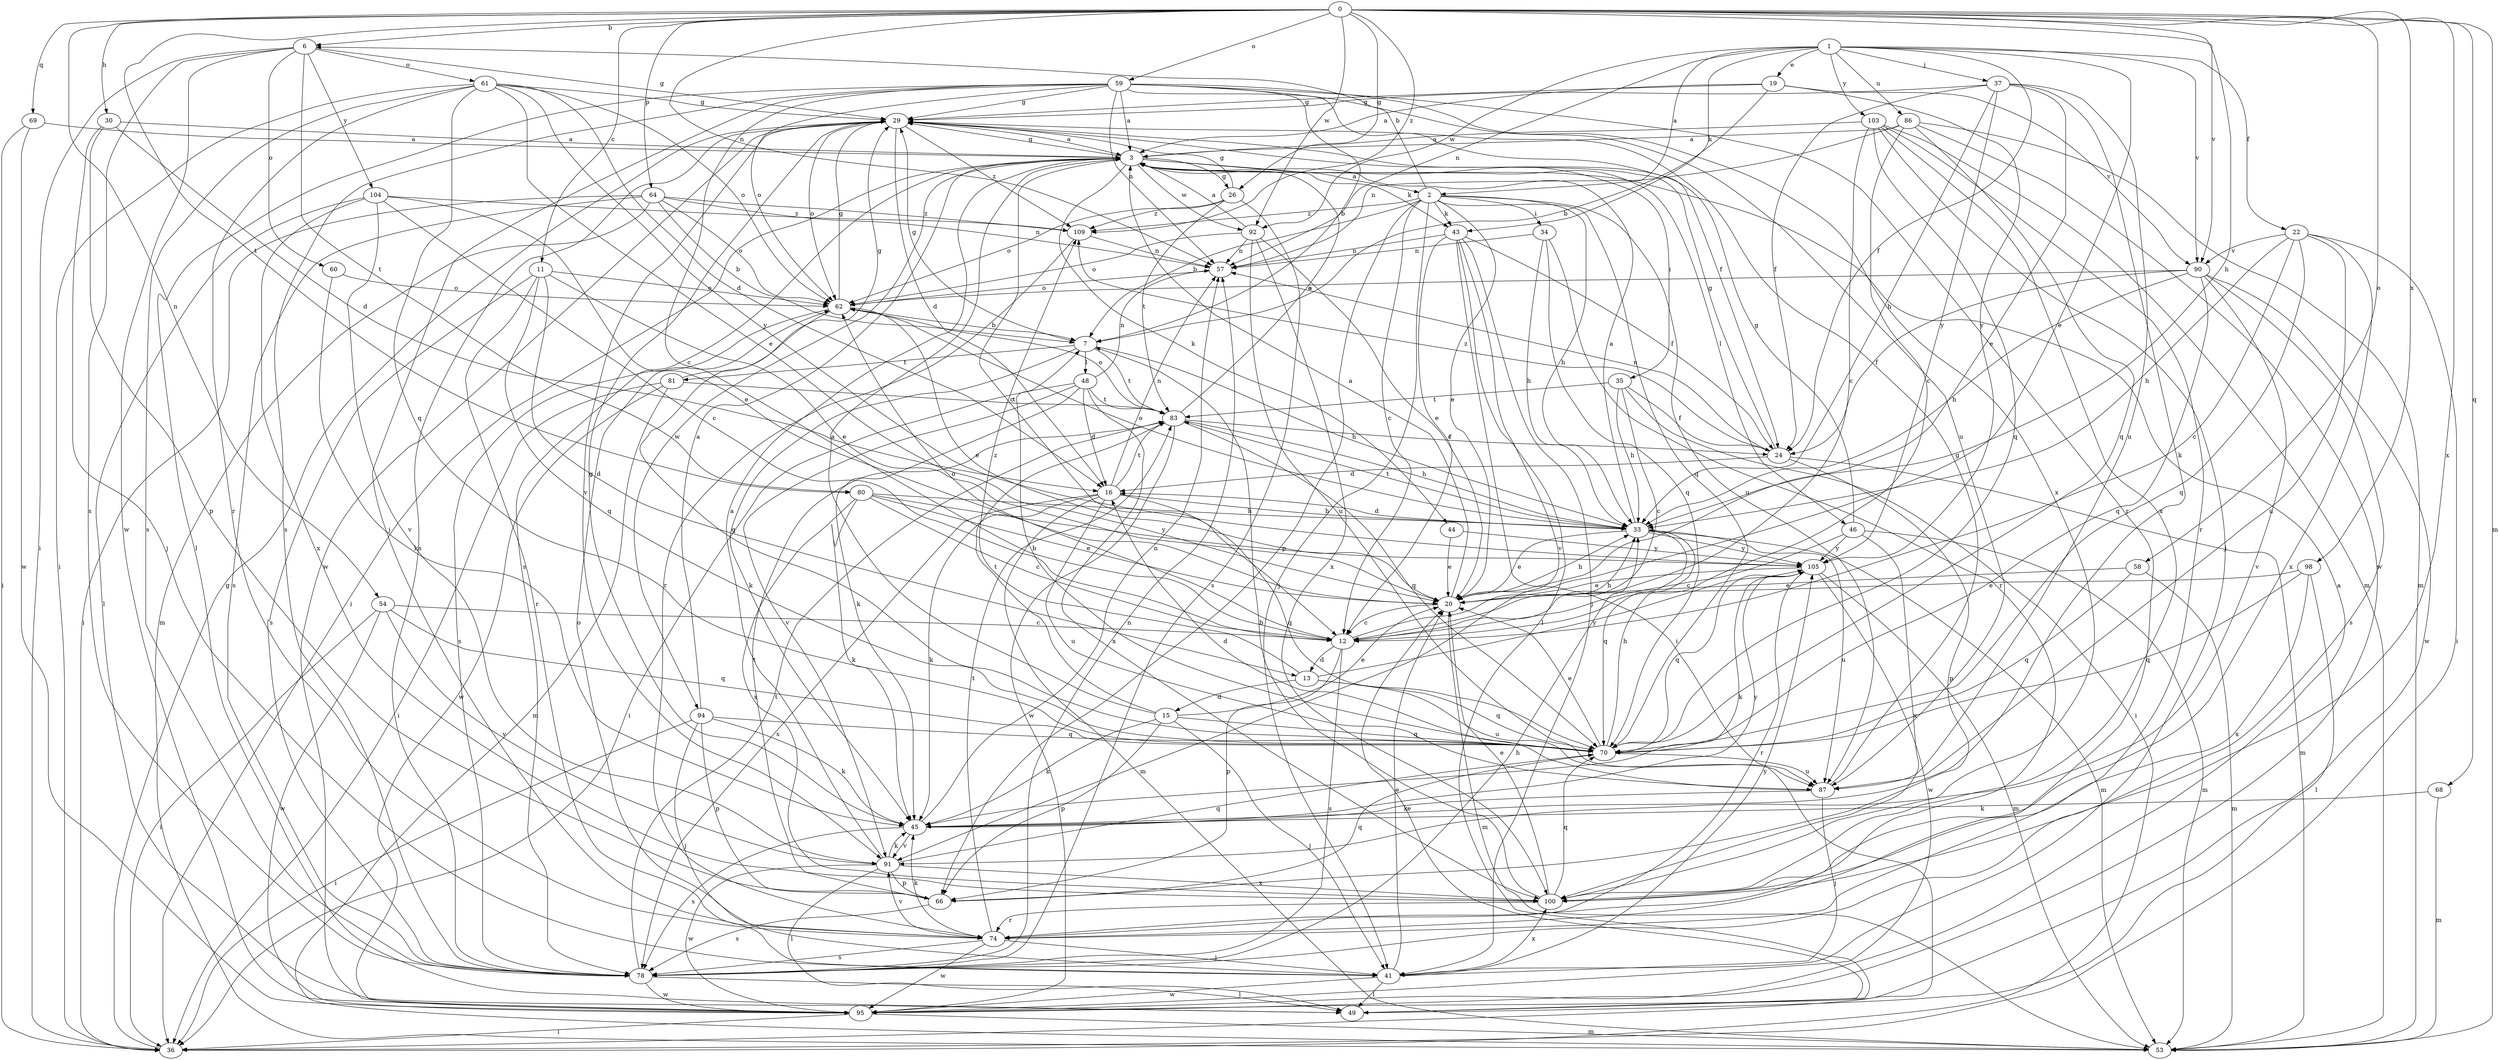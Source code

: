 strict digraph  {
0;
1;
2;
3;
6;
7;
11;
12;
13;
15;
16;
19;
20;
22;
24;
26;
29;
30;
33;
34;
35;
36;
37;
41;
43;
44;
45;
46;
48;
49;
53;
54;
57;
58;
59;
60;
61;
62;
64;
66;
68;
69;
70;
74;
78;
80;
81;
83;
86;
87;
90;
91;
92;
94;
95;
98;
100;
103;
104;
105;
109;
0 -> 6  [label=b];
0 -> 11  [label=c];
0 -> 26  [label=g];
0 -> 30  [label=h];
0 -> 33  [label=h];
0 -> 53  [label=m];
0 -> 54  [label=n];
0 -> 57  [label=n];
0 -> 58  [label=o];
0 -> 59  [label=o];
0 -> 64  [label=p];
0 -> 68  [label=q];
0 -> 69  [label=q];
0 -> 80  [label=t];
0 -> 90  [label=v];
0 -> 92  [label=w];
0 -> 98  [label=x];
0 -> 100  [label=x];
0 -> 109  [label=z];
1 -> 2  [label=a];
1 -> 19  [label=e];
1 -> 20  [label=e];
1 -> 22  [label=f];
1 -> 24  [label=f];
1 -> 37  [label=j];
1 -> 43  [label=k];
1 -> 57  [label=n];
1 -> 86  [label=u];
1 -> 90  [label=v];
1 -> 92  [label=w];
1 -> 103  [label=y];
2 -> 6  [label=b];
2 -> 7  [label=b];
2 -> 12  [label=c];
2 -> 20  [label=e];
2 -> 33  [label=h];
2 -> 34  [label=i];
2 -> 41  [label=j];
2 -> 43  [label=k];
2 -> 66  [label=p];
2 -> 70  [label=q];
2 -> 87  [label=u];
2 -> 109  [label=z];
3 -> 2  [label=a];
3 -> 12  [label=c];
3 -> 26  [label=g];
3 -> 29  [label=g];
3 -> 35  [label=i];
3 -> 36  [label=i];
3 -> 43  [label=k];
3 -> 44  [label=k];
3 -> 46  [label=l];
3 -> 78  [label=s];
3 -> 92  [label=w];
3 -> 94  [label=w];
6 -> 29  [label=g];
6 -> 36  [label=i];
6 -> 60  [label=o];
6 -> 61  [label=o];
6 -> 78  [label=s];
6 -> 80  [label=t];
6 -> 95  [label=w];
6 -> 104  [label=y];
7 -> 29  [label=g];
7 -> 33  [label=h];
7 -> 45  [label=k];
7 -> 48  [label=l];
7 -> 81  [label=t];
7 -> 83  [label=t];
11 -> 13  [label=d];
11 -> 20  [label=e];
11 -> 62  [label=o];
11 -> 70  [label=q];
11 -> 74  [label=r];
11 -> 78  [label=s];
12 -> 13  [label=d];
12 -> 33  [label=h];
12 -> 62  [label=o];
12 -> 66  [label=p];
12 -> 78  [label=s];
13 -> 15  [label=d];
13 -> 70  [label=q];
13 -> 87  [label=u];
13 -> 105  [label=y];
13 -> 109  [label=z];
15 -> 3  [label=a];
15 -> 20  [label=e];
15 -> 41  [label=j];
15 -> 45  [label=k];
15 -> 66  [label=p];
15 -> 70  [label=q];
15 -> 83  [label=t];
16 -> 33  [label=h];
16 -> 45  [label=k];
16 -> 53  [label=m];
16 -> 57  [label=n];
16 -> 70  [label=q];
16 -> 78  [label=s];
16 -> 83  [label=t];
16 -> 87  [label=u];
19 -> 3  [label=a];
19 -> 7  [label=b];
19 -> 29  [label=g];
19 -> 90  [label=v];
19 -> 105  [label=y];
20 -> 3  [label=a];
20 -> 12  [label=c];
20 -> 33  [label=h];
20 -> 53  [label=m];
22 -> 12  [label=c];
22 -> 33  [label=h];
22 -> 36  [label=i];
22 -> 70  [label=q];
22 -> 87  [label=u];
22 -> 90  [label=v];
22 -> 100  [label=x];
24 -> 16  [label=d];
24 -> 29  [label=g];
24 -> 53  [label=m];
24 -> 57  [label=n];
24 -> 66  [label=p];
24 -> 109  [label=z];
26 -> 29  [label=g];
26 -> 62  [label=o];
26 -> 78  [label=s];
26 -> 83  [label=t];
26 -> 109  [label=z];
29 -> 3  [label=a];
29 -> 16  [label=d];
29 -> 62  [label=o];
29 -> 78  [label=s];
29 -> 91  [label=v];
29 -> 95  [label=w];
29 -> 109  [label=z];
30 -> 3  [label=a];
30 -> 16  [label=d];
30 -> 41  [label=j];
30 -> 66  [label=p];
33 -> 3  [label=a];
33 -> 16  [label=d];
33 -> 20  [label=e];
33 -> 53  [label=m];
33 -> 62  [label=o];
33 -> 70  [label=q];
33 -> 83  [label=t];
33 -> 87  [label=u];
33 -> 105  [label=y];
34 -> 33  [label=h];
34 -> 57  [label=n];
34 -> 70  [label=q];
34 -> 74  [label=r];
35 -> 12  [label=c];
35 -> 24  [label=f];
35 -> 33  [label=h];
35 -> 36  [label=i];
35 -> 83  [label=t];
36 -> 29  [label=g];
37 -> 20  [label=e];
37 -> 24  [label=f];
37 -> 29  [label=g];
37 -> 33  [label=h];
37 -> 45  [label=k];
37 -> 87  [label=u];
37 -> 105  [label=y];
41 -> 20  [label=e];
41 -> 49  [label=l];
41 -> 95  [label=w];
41 -> 100  [label=x];
41 -> 105  [label=y];
43 -> 12  [label=c];
43 -> 24  [label=f];
43 -> 36  [label=i];
43 -> 41  [label=j];
43 -> 49  [label=l];
43 -> 57  [label=n];
43 -> 91  [label=v];
44 -> 20  [label=e];
44 -> 105  [label=y];
45 -> 29  [label=g];
45 -> 57  [label=n];
45 -> 78  [label=s];
45 -> 91  [label=v];
45 -> 105  [label=y];
46 -> 12  [label=c];
46 -> 29  [label=g];
46 -> 53  [label=m];
46 -> 100  [label=x];
46 -> 105  [label=y];
48 -> 16  [label=d];
48 -> 36  [label=i];
48 -> 45  [label=k];
48 -> 57  [label=n];
48 -> 83  [label=t];
48 -> 91  [label=v];
48 -> 100  [label=x];
49 -> 20  [label=e];
54 -> 12  [label=c];
54 -> 36  [label=i];
54 -> 70  [label=q];
54 -> 91  [label=v];
54 -> 95  [label=w];
57 -> 62  [label=o];
58 -> 20  [label=e];
58 -> 53  [label=m];
58 -> 70  [label=q];
59 -> 3  [label=a];
59 -> 7  [label=b];
59 -> 12  [label=c];
59 -> 24  [label=f];
59 -> 29  [label=g];
59 -> 41  [label=j];
59 -> 49  [label=l];
59 -> 57  [label=n];
59 -> 62  [label=o];
59 -> 74  [label=r];
59 -> 78  [label=s];
59 -> 87  [label=u];
59 -> 100  [label=x];
60 -> 45  [label=k];
60 -> 62  [label=o];
61 -> 16  [label=d];
61 -> 20  [label=e];
61 -> 29  [label=g];
61 -> 36  [label=i];
61 -> 62  [label=o];
61 -> 70  [label=q];
61 -> 74  [label=r];
61 -> 78  [label=s];
61 -> 105  [label=y];
62 -> 7  [label=b];
62 -> 20  [label=e];
62 -> 29  [label=g];
62 -> 70  [label=q];
62 -> 78  [label=s];
64 -> 7  [label=b];
64 -> 36  [label=i];
64 -> 53  [label=m];
64 -> 57  [label=n];
64 -> 62  [label=o];
64 -> 78  [label=s];
64 -> 109  [label=z];
66 -> 70  [label=q];
66 -> 78  [label=s];
66 -> 83  [label=t];
68 -> 45  [label=k];
68 -> 53  [label=m];
69 -> 3  [label=a];
69 -> 36  [label=i];
69 -> 95  [label=w];
70 -> 7  [label=b];
70 -> 20  [label=e];
70 -> 33  [label=h];
70 -> 87  [label=u];
74 -> 41  [label=j];
74 -> 45  [label=k];
74 -> 62  [label=o];
74 -> 78  [label=s];
74 -> 83  [label=t];
74 -> 91  [label=v];
74 -> 95  [label=w];
78 -> 33  [label=h];
78 -> 49  [label=l];
78 -> 57  [label=n];
78 -> 83  [label=t];
78 -> 95  [label=w];
80 -> 12  [label=c];
80 -> 20  [label=e];
80 -> 33  [label=h];
80 -> 45  [label=k];
80 -> 100  [label=x];
80 -> 105  [label=y];
81 -> 29  [label=g];
81 -> 36  [label=i];
81 -> 53  [label=m];
81 -> 83  [label=t];
81 -> 95  [label=w];
83 -> 3  [label=a];
83 -> 24  [label=f];
83 -> 33  [label=h];
83 -> 62  [label=o];
83 -> 70  [label=q];
83 -> 95  [label=w];
86 -> 3  [label=a];
86 -> 12  [label=c];
86 -> 53  [label=m];
86 -> 57  [label=n];
86 -> 70  [label=q];
86 -> 95  [label=w];
87 -> 16  [label=d];
87 -> 29  [label=g];
87 -> 41  [label=j];
87 -> 45  [label=k];
90 -> 24  [label=f];
90 -> 33  [label=h];
90 -> 62  [label=o];
90 -> 70  [label=q];
90 -> 78  [label=s];
90 -> 91  [label=v];
90 -> 95  [label=w];
91 -> 3  [label=a];
91 -> 45  [label=k];
91 -> 49  [label=l];
91 -> 66  [label=p];
91 -> 70  [label=q];
91 -> 95  [label=w];
91 -> 100  [label=x];
92 -> 3  [label=a];
92 -> 20  [label=e];
92 -> 57  [label=n];
92 -> 62  [label=o];
92 -> 87  [label=u];
92 -> 100  [label=x];
94 -> 3  [label=a];
94 -> 36  [label=i];
94 -> 41  [label=j];
94 -> 45  [label=k];
94 -> 66  [label=p];
94 -> 70  [label=q];
95 -> 3  [label=a];
95 -> 36  [label=i];
95 -> 53  [label=m];
98 -> 20  [label=e];
98 -> 49  [label=l];
98 -> 70  [label=q];
98 -> 100  [label=x];
100 -> 7  [label=b];
100 -> 20  [label=e];
100 -> 70  [label=q];
100 -> 74  [label=r];
103 -> 3  [label=a];
103 -> 12  [label=c];
103 -> 41  [label=j];
103 -> 53  [label=m];
103 -> 70  [label=q];
103 -> 74  [label=r];
103 -> 100  [label=x];
104 -> 12  [label=c];
104 -> 20  [label=e];
104 -> 49  [label=l];
104 -> 91  [label=v];
104 -> 100  [label=x];
104 -> 109  [label=z];
105 -> 20  [label=e];
105 -> 45  [label=k];
105 -> 53  [label=m];
105 -> 70  [label=q];
105 -> 74  [label=r];
105 -> 95  [label=w];
109 -> 57  [label=n];
109 -> 74  [label=r];
}
